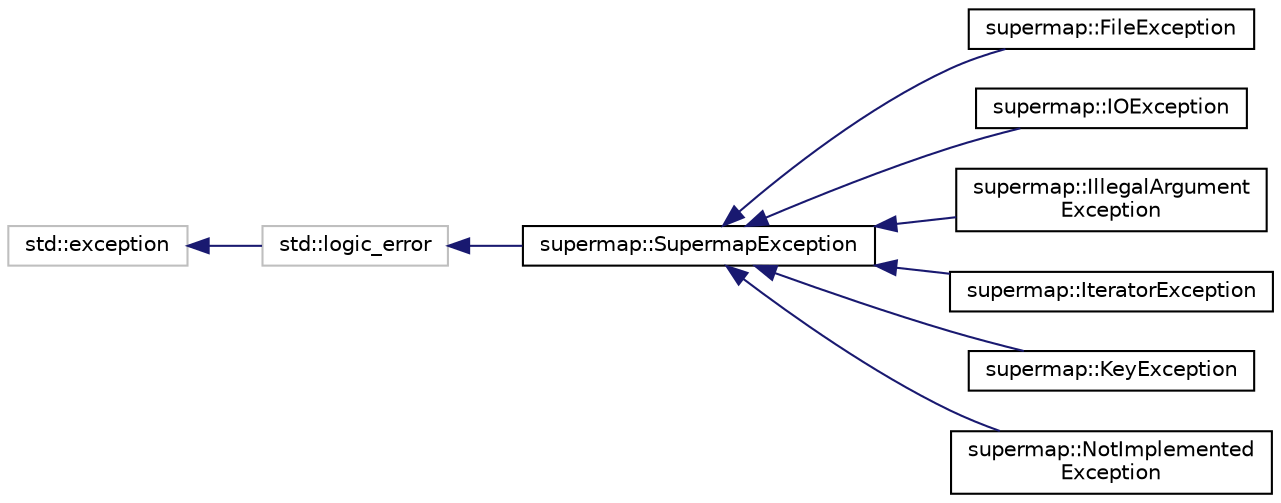 digraph "Graphical Class Hierarchy"
{
 // LATEX_PDF_SIZE
  edge [fontname="Helvetica",fontsize="10",labelfontname="Helvetica",labelfontsize="10"];
  node [fontname="Helvetica",fontsize="10",shape=record];
  rankdir="LR";
  Node37 [label="std::exception",height=0.2,width=0.4,color="grey75", fillcolor="white", style="filled",tooltip=" "];
  Node37 -> Node38 [dir="back",color="midnightblue",fontsize="10",style="solid",fontname="Helvetica"];
  Node38 [label="std::logic_error",height=0.2,width=0.4,color="grey75", fillcolor="white", style="filled",tooltip=" "];
  Node38 -> Node0 [dir="back",color="midnightblue",fontsize="10",style="solid",fontname="Helvetica"];
  Node0 [label="supermap::SupermapException",height=0.2,width=0.4,color="black", fillcolor="white", style="filled",URL="$classsupermap_1_1SupermapException.html",tooltip="Any exception that happened in supermap scope."];
  Node0 -> Node1 [dir="back",color="midnightblue",fontsize="10",style="solid",fontname="Helvetica"];
  Node1 [label="supermap::FileException",height=0.2,width=0.4,color="black", fillcolor="white", style="filled",URL="$classsupermap_1_1FileException.html",tooltip="Thrown when file exception is occurred."];
  Node0 -> Node2 [dir="back",color="midnightblue",fontsize="10",style="solid",fontname="Helvetica"];
  Node2 [label="supermap::IOException",height=0.2,width=0.4,color="black", fillcolor="white", style="filled",URL="$classsupermap_1_1IOException.html",tooltip="Thrown when invalid operation with input or output is executed."];
  Node0 -> Node3 [dir="back",color="midnightblue",fontsize="10",style="solid",fontname="Helvetica"];
  Node3 [label="supermap::IllegalArgument\lException",height=0.2,width=0.4,color="black", fillcolor="white", style="filled",URL="$classsupermap_1_1IllegalArgumentException.html",tooltip="Thrown when some illegal argument is passed."];
  Node0 -> Node4 [dir="back",color="midnightblue",fontsize="10",style="solid",fontname="Helvetica"];
  Node4 [label="supermap::IteratorException",height=0.2,width=0.4,color="black", fillcolor="white", style="filled",URL="$classsupermap_1_1IteratorException.html",tooltip="Thrown when invalid operation with iterator is executed."];
  Node0 -> Node5 [dir="back",color="midnightblue",fontsize="10",style="solid",fontname="Helvetica"];
  Node5 [label="supermap::KeyException",height=0.2,width=0.4,color="black", fillcolor="white", style="filled",URL="$classsupermap_1_1KeyException.html",tooltip="Thrown when accessing value of non-existent key."];
  Node0 -> Node6 [dir="back",color="midnightblue",fontsize="10",style="solid",fontname="Helvetica"];
  Node6 [label="supermap::NotImplemented\lException",height=0.2,width=0.4,color="black", fillcolor="white", style="filled",URL="$classsupermap_1_1NotImplementedException.html",tooltip="An implementation stub."];
}
